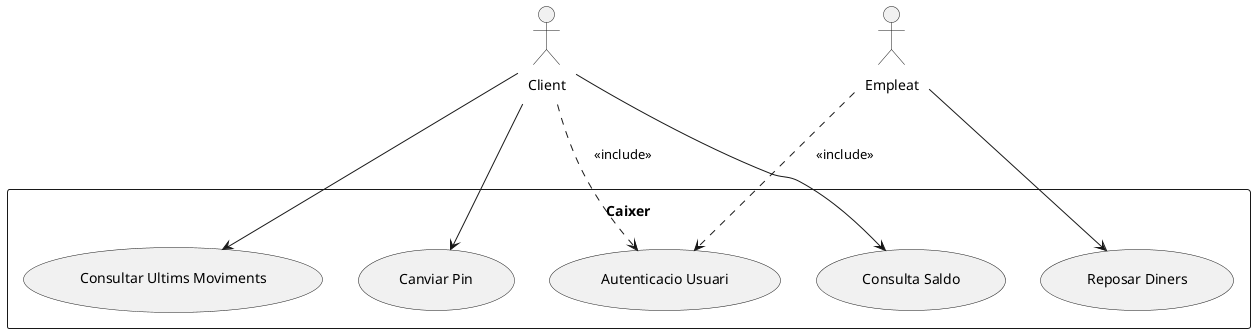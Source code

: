 @startuml

skinparam padding 10

actor "Client" as client
actor "Empleat" as empleat
rectangle Caixer {
  usecase "Canviar Pin" as canviarPin
  usecase "Consulta Saldo" as consultarSaldo
  usecase "Consultar Ultims Moviments" as ultimsMoviment
  usecase "Reposar Diners" as reposarDiners

  usecase "Autenticacio Usuari" as authUser
  

}


client --> canviarPin
client --> consultarSaldo
client --> ultimsMoviment   

client .> authUser : <<include>>
empleat .> authUser : <<include>>


empleat --> reposarDiners


@enduml